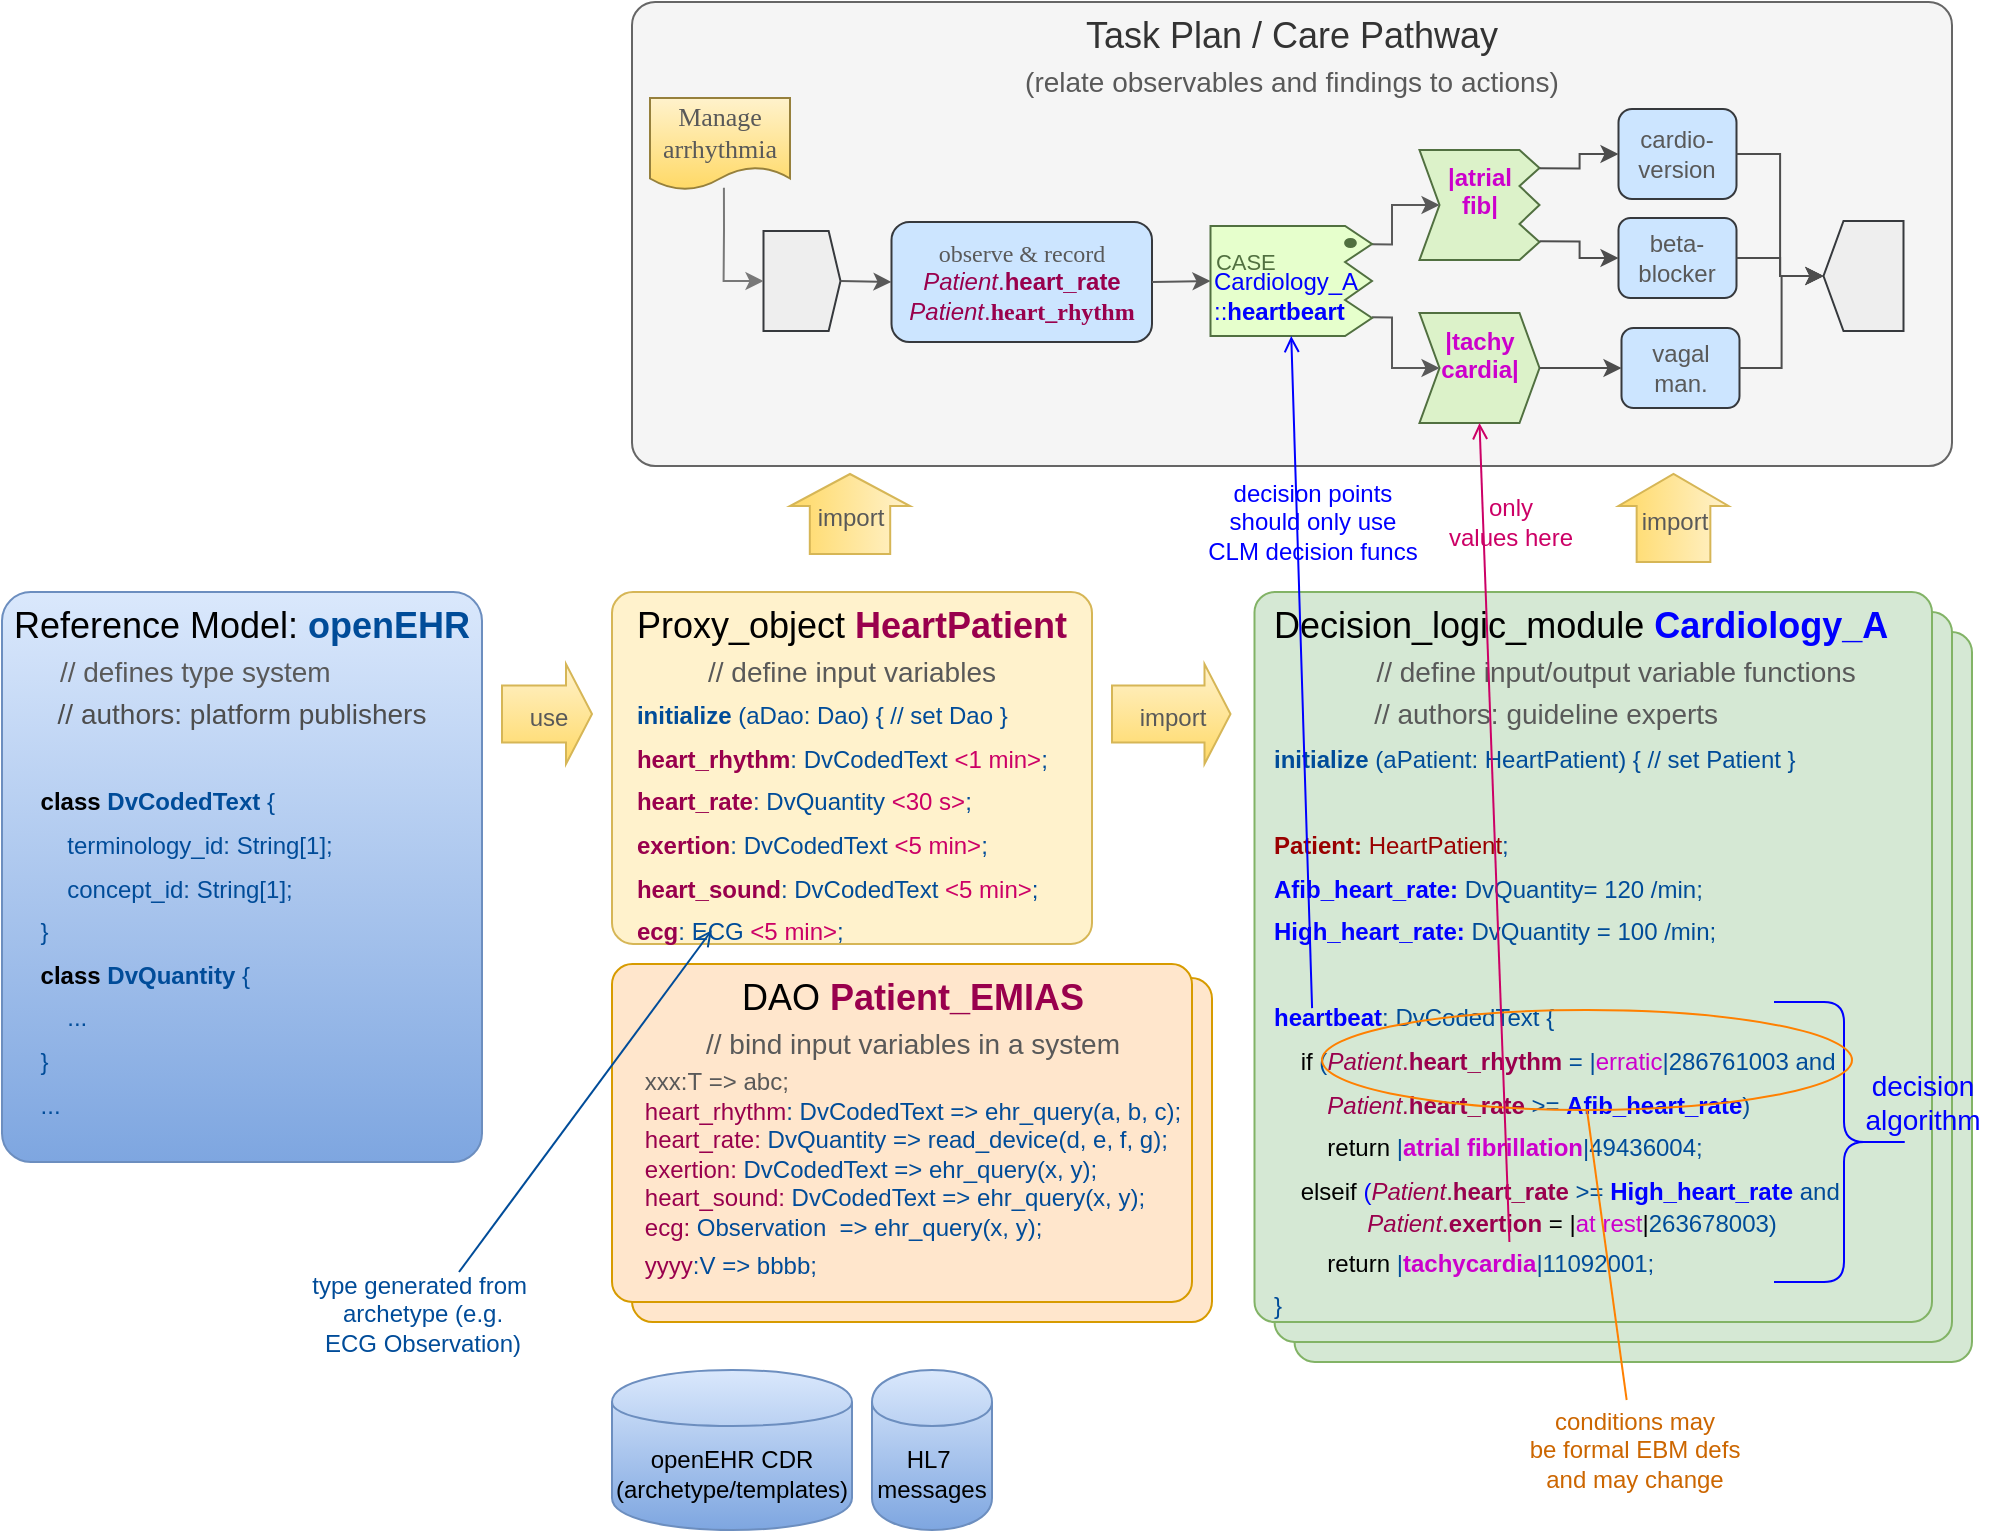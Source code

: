 <mxfile version="12.6.5" type="device"><diagram id="-mjmxiD4SZ3i_Z-_ZSI0" name="Page-1"><mxGraphModel dx="1368" dy="816" grid="1" gridSize="10" guides="1" tooltips="1" connect="1" arrows="1" fold="1" page="1" pageScale="1" pageWidth="1169" pageHeight="827" math="0" shadow="0"><root><mxCell id="0"/><mxCell id="1" parent="0"/><mxCell id="dO6ojmiXCGP0qlEIDVPj-22" value="" style="rounded=1;whiteSpace=wrap;html=1;fontSize=18;arcSize=6;verticalAlign=top;fillColor=#ffe6cc;strokeColor=#d79b00;" parent="1" vertex="1"><mxGeometry x="360" y="498" width="290" height="172" as="geometry"/></mxCell><mxCell id="dO6ojmiXCGP0qlEIDVPj-21" value="&lt;div&gt;&amp;nbsp; &amp;nbsp;Clinical Logic Module: &lt;b&gt;&lt;font color=&quot;#006600&quot;&gt;Cardiology_A&lt;/font&gt;&lt;/b&gt;&lt;/div&gt;&lt;font color=&quot;#595959&quot;&gt;&lt;div&gt;&lt;span style=&quot;font-size: 14px&quot;&gt;&amp;nbsp; &amp;nbsp; &amp;nbsp; &amp;nbsp; &amp;nbsp;(define input/output variable functions)&lt;/span&gt;&lt;/div&gt;&lt;/font&gt;&lt;div&gt;&lt;span style=&quot;font-size: 12px&quot;&gt;&lt;font color=&quot;#004c99&quot;&gt;Afib_heart_rate = 120;&lt;/font&gt;&lt;/span&gt;&lt;/div&gt;&lt;div&gt;&lt;span style=&quot;font-size: 12px&quot;&gt;&lt;font color=&quot;#004c99&quot;&gt;High_heart_rate = 100;&lt;/font&gt;&lt;/span&gt;&lt;/div&gt;&lt;div&gt;&lt;span style=&quot;font-size: 12px&quot;&gt;&lt;font color=&quot;#004c99&quot;&gt;&lt;br&gt;&lt;/font&gt;&lt;/span&gt;&lt;/div&gt;&lt;div&gt;&lt;span style=&quot;font-size: 12px&quot;&gt;&lt;font color=&quot;#004c99&quot;&gt;DvCodedText&amp;nbsp;&lt;/font&gt;&lt;b&gt;&lt;font color=&quot;#0000cc&quot;&gt;heartbeat&lt;/font&gt;&lt;/b&gt;&lt;font color=&quot;#004c99&quot;&gt;&amp;nbsp;{&lt;/font&gt;&lt;/span&gt;&lt;/div&gt;&lt;div&gt;&lt;span style=&quot;font-size: 12px&quot;&gt;&lt;font color=&quot;#004c99&quot;&gt;&amp;nbsp; &amp;nbsp; &lt;/font&gt;if&lt;font color=&quot;#004c99&quot;&gt; (&lt;/font&gt;&lt;font color=&quot;#99004d&quot;&gt;&lt;i&gt;Patient&lt;/i&gt;.&lt;b&gt;heart_rhythm&lt;/b&gt;&lt;/font&gt;&lt;font color=&quot;#004c99&quot;&gt; = |&lt;/font&gt;&lt;b&gt;&lt;font color=&quot;#cc00cc&quot;&gt;erratic&lt;/font&gt;&lt;/b&gt;&lt;font color=&quot;#004c99&quot;&gt;|286761003&amp;nbsp;&lt;/font&gt;&lt;/span&gt;&lt;span style=&quot;color: rgb(0 , 76 , 153) ; font-size: 12px&quot;&gt;and&amp;nbsp;&lt;/span&gt;&lt;/div&gt;&lt;div&gt;&lt;span style=&quot;font-size: 12px&quot;&gt;&lt;font color=&quot;#99004d&quot;&gt;&lt;i&gt;&amp;nbsp; &amp;nbsp; &amp;nbsp; &amp;nbsp; patient&lt;/i&gt;.&lt;/font&gt;&lt;/span&gt;&lt;b style=&quot;font-size: 12px&quot;&gt;&lt;font color=&quot;#99004d&quot;&gt;heart_rate&lt;/font&gt;&lt;/b&gt;&lt;font color=&quot;#004c99&quot; style=&quot;font-size: 12px&quot;&gt;&amp;nbsp;&amp;gt;= Afib_heart_rate)&lt;/font&gt;&lt;/div&gt;&lt;div&gt;&lt;font color=&quot;#004c99&quot; style=&quot;font-size: 12px&quot;&gt;&amp;nbsp; &amp;nbsp; &lt;/font&gt;&lt;font style=&quot;font-size: 12px&quot;&gt;then&lt;/font&gt;&lt;/div&gt;&lt;div&gt;&lt;font style=&quot;font-size: 12px&quot;&gt;&amp;nbsp; &amp;nbsp; &amp;nbsp; &amp;nbsp; Return&lt;font color=&quot;#004c99&quot;&gt; |&lt;/font&gt;&lt;b&gt;&lt;font color=&quot;#cc00cc&quot;&gt;atrial fibrillation&lt;/font&gt;&lt;/b&gt;&lt;font color=&quot;#004c99&quot;&gt;|49436004;&lt;/font&gt;&lt;/font&gt;&lt;/div&gt;&lt;div&gt;&lt;span style=&quot;font-size: 12px&quot;&gt;&lt;font color=&quot;#0000ff&quot;&gt;&amp;nbsp; &amp;nbsp; &lt;/font&gt;elseif&lt;font color=&quot;#0000ff&quot;&gt; (&lt;/font&gt;&lt;/span&gt;&lt;span style=&quot;color: rgb(153 , 0 , 77) ; font-size: 12px&quot;&gt;&lt;i&gt;Patient&lt;/i&gt;.&lt;/span&gt;&lt;b style=&quot;font-size: 12px&quot;&gt;&lt;font color=&quot;#99004d&quot;&gt;heart_rate&lt;/font&gt;&lt;/b&gt;&lt;span style=&quot;font-size: 12px&quot;&gt;&lt;font color=&quot;#004c99&quot;&gt;&amp;nbsp;&amp;gt;= High_heart_rate&amp;nbsp;&lt;/font&gt;&lt;/span&gt;&lt;span style=&quot;color: rgb(0 , 76 , 153) ; font-size: 12px&quot;&gt;and&amp;nbsp;&lt;/span&gt;&lt;/div&gt;&lt;span style=&quot;font-size: 12px&quot;&gt;&lt;div&gt;&lt;span style=&quot;color: rgb(153 , 0 , 77)&quot;&gt;&lt;i&gt;&amp;nbsp; &amp;nbsp; &amp;nbsp; &amp;nbsp; &amp;nbsp; &amp;nbsp; &amp;nbsp; Patient&lt;/i&gt;.&lt;/span&gt;&lt;b style=&quot;color: rgb(0 , 0 , 0)&quot;&gt;&lt;font color=&quot;#99004d&quot;&gt;exertion&lt;/font&gt;&lt;/b&gt;&lt;font color=&quot;#004c99&quot; style=&quot;color: rgb(0 , 0 , 0)&quot;&gt; = |&lt;/font&gt;&lt;b&gt;&lt;font color=&quot;#cc00cc&quot;&gt;at rest&lt;/font&gt;&lt;/b&gt;&lt;font color=&quot;#004c99&quot; style=&quot;color: rgb(0 , 0 , 0)&quot;&gt;|&lt;/font&gt;&lt;span style=&quot;color: rgb(0 , 76 , 153)&quot;&gt;263678003)&lt;br&gt;&amp;nbsp; &amp;nbsp; &lt;/span&gt;then&amp;nbsp; &amp;nbsp; &amp;nbsp; &amp;nbsp;&lt;/div&gt;&lt;/span&gt;&lt;span style=&quot;font-size: 12px&quot;&gt;&amp;nbsp; &amp;nbsp; &amp;nbsp; &amp;nbsp; Return&lt;/span&gt;&lt;font color=&quot;#004c99&quot; style=&quot;font-size: 12px&quot;&gt; |&lt;/font&gt;&lt;b style=&quot;font-size: 12px&quot;&gt;&lt;font color=&quot;#cc00cc&quot;&gt;tachycardia&lt;/font&gt;&lt;/b&gt;&lt;font color=&quot;#004c99&quot;&gt;&lt;span style=&quot;font-size: 12px&quot;&gt;|11092001;&lt;/span&gt;&lt;/font&gt;&lt;br&gt;&lt;font color=&quot;#004c99&quot; style=&quot;font-size: 12px&quot;&gt;}&lt;/font&gt;" style="rounded=1;whiteSpace=wrap;html=1;fontSize=18;arcSize=3;verticalAlign=top;fillColor=#d5e8d4;strokeColor=#82b366;align=left;spacingLeft=8;" parent="1" vertex="1"><mxGeometry x="691.25" y="325" width="338.75" height="365" as="geometry"/></mxCell><mxCell id="dO6ojmiXCGP0qlEIDVPj-20" value="&lt;div&gt;&amp;nbsp; &amp;nbsp;Clinical Logic Module: &lt;b&gt;&lt;font color=&quot;#006600&quot;&gt;Cardiology_A&lt;/font&gt;&lt;/b&gt;&lt;/div&gt;&lt;font color=&quot;#595959&quot;&gt;&lt;div&gt;&lt;span style=&quot;font-size: 14px&quot;&gt;&amp;nbsp; &amp;nbsp; &amp;nbsp; &amp;nbsp; &amp;nbsp;(define input/output variable functions)&lt;/span&gt;&lt;/div&gt;&lt;/font&gt;&lt;div&gt;&lt;span style=&quot;font-size: 12px&quot;&gt;&lt;font color=&quot;#004c99&quot;&gt;Afib_heart_rate = 120;&lt;/font&gt;&lt;/span&gt;&lt;/div&gt;&lt;div&gt;&lt;span style=&quot;font-size: 12px&quot;&gt;&lt;font color=&quot;#004c99&quot;&gt;High_heart_rate = 100;&lt;/font&gt;&lt;/span&gt;&lt;/div&gt;&lt;div&gt;&lt;span style=&quot;font-size: 12px&quot;&gt;&lt;font color=&quot;#004c99&quot;&gt;&lt;br&gt;&lt;/font&gt;&lt;/span&gt;&lt;/div&gt;&lt;div&gt;&lt;span style=&quot;font-size: 12px&quot;&gt;&lt;font color=&quot;#004c99&quot;&gt;DvCodedText&amp;nbsp;&lt;/font&gt;&lt;b&gt;&lt;font color=&quot;#0000cc&quot;&gt;heartbeat&lt;/font&gt;&lt;/b&gt;&lt;font color=&quot;#004c99&quot;&gt;&amp;nbsp;{&lt;/font&gt;&lt;/span&gt;&lt;/div&gt;&lt;div&gt;&lt;span style=&quot;font-size: 12px&quot;&gt;&lt;font color=&quot;#004c99&quot;&gt;&amp;nbsp; &amp;nbsp; &lt;/font&gt;if&lt;font color=&quot;#004c99&quot;&gt; (&lt;/font&gt;&lt;font color=&quot;#99004d&quot;&gt;&lt;i&gt;Patient&lt;/i&gt;.&lt;b&gt;heart_rhythm&lt;/b&gt;&lt;/font&gt;&lt;font color=&quot;#004c99&quot;&gt; = |&lt;/font&gt;&lt;b&gt;&lt;font color=&quot;#cc00cc&quot;&gt;erratic&lt;/font&gt;&lt;/b&gt;&lt;font color=&quot;#004c99&quot;&gt;|286761003&amp;nbsp;&lt;/font&gt;&lt;/span&gt;&lt;span style=&quot;color: rgb(0 , 76 , 153) ; font-size: 12px&quot;&gt;and&amp;nbsp;&lt;/span&gt;&lt;/div&gt;&lt;div&gt;&lt;span style=&quot;font-size: 12px&quot;&gt;&lt;font color=&quot;#99004d&quot;&gt;&lt;i&gt;&amp;nbsp; &amp;nbsp; &amp;nbsp; &amp;nbsp; patient&lt;/i&gt;.&lt;/font&gt;&lt;/span&gt;&lt;b style=&quot;font-size: 12px&quot;&gt;&lt;font color=&quot;#99004d&quot;&gt;heart_rate&lt;/font&gt;&lt;/b&gt;&lt;font color=&quot;#004c99&quot; style=&quot;font-size: 12px&quot;&gt;&amp;nbsp;&amp;gt;= Afib_heart_rate)&lt;/font&gt;&lt;/div&gt;&lt;div&gt;&lt;font color=&quot;#004c99&quot; style=&quot;font-size: 12px&quot;&gt;&amp;nbsp; &amp;nbsp; &lt;/font&gt;&lt;font style=&quot;font-size: 12px&quot;&gt;then&lt;/font&gt;&lt;/div&gt;&lt;div&gt;&lt;font style=&quot;font-size: 12px&quot;&gt;&amp;nbsp; &amp;nbsp; &amp;nbsp; &amp;nbsp; Return&lt;font color=&quot;#004c99&quot;&gt; |&lt;/font&gt;&lt;b&gt;&lt;font color=&quot;#cc00cc&quot;&gt;atrial fibrillation&lt;/font&gt;&lt;/b&gt;&lt;font color=&quot;#004c99&quot;&gt;|49436004;&lt;/font&gt;&lt;/font&gt;&lt;/div&gt;&lt;div&gt;&lt;span style=&quot;font-size: 12px&quot;&gt;&lt;font color=&quot;#0000ff&quot;&gt;&amp;nbsp; &amp;nbsp; &lt;/font&gt;elseif&lt;font color=&quot;#0000ff&quot;&gt; (&lt;/font&gt;&lt;/span&gt;&lt;span style=&quot;color: rgb(153 , 0 , 77) ; font-size: 12px&quot;&gt;&lt;i&gt;Patient&lt;/i&gt;.&lt;/span&gt;&lt;b style=&quot;font-size: 12px&quot;&gt;&lt;font color=&quot;#99004d&quot;&gt;heart_rate&lt;/font&gt;&lt;/b&gt;&lt;span style=&quot;font-size: 12px&quot;&gt;&lt;font color=&quot;#004c99&quot;&gt;&amp;nbsp;&amp;gt;= High_heart_rate&amp;nbsp;&lt;/font&gt;&lt;/span&gt;&lt;span style=&quot;color: rgb(0 , 76 , 153) ; font-size: 12px&quot;&gt;and&amp;nbsp;&lt;/span&gt;&lt;/div&gt;&lt;span style=&quot;font-size: 12px&quot;&gt;&lt;div&gt;&lt;span style=&quot;color: rgb(153 , 0 , 77)&quot;&gt;&lt;i&gt;&amp;nbsp; &amp;nbsp; &amp;nbsp; &amp;nbsp; &amp;nbsp; &amp;nbsp; &amp;nbsp; Patient&lt;/i&gt;.&lt;/span&gt;&lt;b style=&quot;color: rgb(0 , 0 , 0)&quot;&gt;&lt;font color=&quot;#99004d&quot;&gt;exertion&lt;/font&gt;&lt;/b&gt;&lt;font color=&quot;#004c99&quot; style=&quot;color: rgb(0 , 0 , 0)&quot;&gt; = |&lt;/font&gt;&lt;b&gt;&lt;font color=&quot;#cc00cc&quot;&gt;at rest&lt;/font&gt;&lt;/b&gt;&lt;font color=&quot;#004c99&quot; style=&quot;color: rgb(0 , 0 , 0)&quot;&gt;|&lt;/font&gt;&lt;span style=&quot;color: rgb(0 , 76 , 153)&quot;&gt;263678003)&lt;br&gt;&amp;nbsp; &amp;nbsp; &lt;/span&gt;then&amp;nbsp; &amp;nbsp; &amp;nbsp; &amp;nbsp;&lt;/div&gt;&lt;/span&gt;&lt;span style=&quot;font-size: 12px&quot;&gt;&amp;nbsp; &amp;nbsp; &amp;nbsp; &amp;nbsp; Return&lt;/span&gt;&lt;font color=&quot;#004c99&quot; style=&quot;font-size: 12px&quot;&gt; |&lt;/font&gt;&lt;b style=&quot;font-size: 12px&quot;&gt;&lt;font color=&quot;#cc00cc&quot;&gt;tachycardia&lt;/font&gt;&lt;/b&gt;&lt;font color=&quot;#004c99&quot;&gt;&lt;span style=&quot;font-size: 12px&quot;&gt;|11092001;&lt;/span&gt;&lt;/font&gt;&lt;br&gt;&lt;font color=&quot;#004c99&quot; style=&quot;font-size: 12px&quot;&gt;}&lt;/font&gt;" style="rounded=1;whiteSpace=wrap;html=1;fontSize=18;arcSize=3;verticalAlign=top;fillColor=#d5e8d4;strokeColor=#82b366;align=left;spacingLeft=8;" parent="1" vertex="1"><mxGeometry x="681.25" y="315" width="338.75" height="365" as="geometry"/></mxCell><mxCell id="RvP3062w9t06JpOHgTbH-61" value="Proxy_object&amp;nbsp;&lt;font color=&quot;#99004d&quot;&gt;&lt;b&gt;HeartPatient&lt;/b&gt;&lt;/font&gt;&lt;br&gt;&lt;font style=&quot;font-size: 14px&quot; color=&quot;#595959&quot;&gt;// define input variables&lt;/font&gt;&lt;br&gt;&lt;div style=&quot;text-align: left&quot;&gt;&lt;span style=&quot;font-size: 12px&quot;&gt;&lt;font color=&quot;#004c99&quot;&gt;&lt;b&gt;initialize&lt;/b&gt;&amp;nbsp;(aDao: Dao) { // set Dao&amp;nbsp;&lt;/font&gt;&lt;/span&gt;&lt;span style=&quot;color: rgb(0 , 76 , 153) ; font-size: 12px&quot;&gt;}&lt;/span&gt;&lt;/div&gt;&lt;div style=&quot;text-align: left&quot;&gt;&lt;b style=&quot;font-size: 12px ; color: rgb(153 , 0 , 77)&quot;&gt;heart_rhythm&lt;/b&gt;&lt;span style=&quot;color: rgb(0 , 76 , 153) ; font-size: 12px&quot;&gt;:&amp;nbsp;&lt;/span&gt;&lt;span style=&quot;color: rgb(0 , 76 , 153) ; font-size: 12px&quot;&gt;DvCodedText&lt;/span&gt;&lt;b style=&quot;font-size: 12px ; color: rgb(153 , 0 , 77)&quot;&gt;&amp;nbsp;&lt;/b&gt;&lt;font color=&quot;#cc0066&quot; style=&quot;font-size: 12px&quot;&gt;&amp;lt;1 min&amp;gt;&lt;/font&gt;&lt;font color=&quot;#004c99&quot; style=&quot;color: rgb(0 , 76 , 153) ; font-size: 12px&quot;&gt;;&lt;br&gt;&lt;/font&gt;&lt;b style=&quot;font-size: 12px ; color: rgb(153 , 0 , 77)&quot;&gt;heart_rate&lt;/b&gt;&lt;span style=&quot;color: rgb(0 , 76 , 153) ; font-size: 12px&quot;&gt;:&amp;nbsp;&lt;/span&gt;&lt;span style=&quot;color: rgb(0 , 76 , 153) ; font-size: 12px&quot;&gt;DvQuantity&lt;/span&gt;&lt;b style=&quot;font-size: 12px ; color: rgb(153 , 0 , 77)&quot;&gt;&amp;nbsp;&lt;/b&gt;&lt;font color=&quot;#cc0066&quot; style=&quot;font-size: 12px&quot;&gt;&amp;lt;30 s&amp;gt;&lt;/font&gt;&lt;font color=&quot;#004c99&quot; style=&quot;color: rgb(0 , 76 , 153) ; font-size: 12px&quot;&gt;;&lt;br&gt;&lt;/font&gt;&lt;b style=&quot;font-size: 12px ; color: rgb(153 , 0 , 77)&quot;&gt;exertion&lt;/b&gt;&lt;span style=&quot;color: rgb(0 , 76 , 153) ; font-size: 12px&quot;&gt;:&amp;nbsp;&lt;/span&gt;&lt;span style=&quot;color: rgb(0 , 76 , 153) ; font-size: 12px&quot;&gt;DvCodedText&lt;/span&gt;&lt;span style=&quot;font-size: 12px ; color: rgb(153 , 0 , 77)&quot;&gt;&amp;nbsp;&lt;/span&gt;&lt;font color=&quot;#cc0066&quot; style=&quot;font-size: 12px&quot;&gt;&amp;lt;5 min&amp;gt;&lt;/font&gt;&lt;font color=&quot;#004c99&quot; style=&quot;color: rgb(0 , 76 , 153) ; font-size: 12px&quot;&gt;;&lt;/font&gt;&lt;span style=&quot;color: rgb(0 , 76 , 153) ; font-size: 12px&quot;&gt;&lt;br&gt;&lt;/span&gt;&lt;b style=&quot;font-size: 12px ; color: rgb(153 , 0 , 77)&quot;&gt;heart_sound&lt;/b&gt;&lt;span style=&quot;color: rgb(0 , 76 , 153) ; font-size: 12px&quot;&gt;:&amp;nbsp;&lt;/span&gt;&lt;font color=&quot;#004c99&quot; style=&quot;color: rgb(0 , 76 , 153) ; font-size: 12px&quot;&gt;DvCodedText&lt;/font&gt;&lt;span style=&quot;font-size: 12px ; color: rgb(153 , 0 , 77)&quot;&gt;&amp;nbsp;&lt;/span&gt;&lt;font color=&quot;#cc0066&quot; style=&quot;font-size: 12px&quot;&gt;&amp;lt;5 min&amp;gt;&lt;/font&gt;&lt;font color=&quot;#004c99&quot; style=&quot;color: rgb(0 , 76 , 153) ; font-size: 12px&quot;&gt;;&lt;br&gt;&lt;/font&gt;&lt;b style=&quot;font-size: 12px ; color: rgb(153 , 0 , 77)&quot;&gt;ecg&lt;/b&gt;&lt;span style=&quot;color: rgb(0 , 76 , 153) ; font-size: 12px&quot;&gt;:&amp;nbsp;&lt;/span&gt;&lt;span style=&quot;color: rgb(0 , 76 , 153) ; font-size: 12px&quot;&gt;ECG&lt;/span&gt;&lt;span style=&quot;font-size: 12px ; color: rgb(153 , 0 , 77)&quot;&gt;&amp;nbsp;&lt;/span&gt;&lt;font color=&quot;#cc0066&quot; style=&quot;font-size: 12px&quot;&gt;&amp;lt;5 min&amp;gt;&lt;/font&gt;&lt;font color=&quot;#004c99&quot; style=&quot;color: rgb(0 , 76 , 153) ; font-size: 12px&quot;&gt;;&lt;/font&gt;&lt;span style=&quot;color: rgb(0 , 76 , 153) ; font-size: 12px&quot;&gt;&lt;br&gt;&lt;/span&gt;&lt;/div&gt;&lt;div style=&quot;text-align: left&quot;&gt;&lt;br&gt;&lt;/div&gt;" style="rounded=1;whiteSpace=wrap;html=1;fontSize=18;arcSize=6;verticalAlign=top;fillColor=#fff2cc;strokeColor=#d6b656;" parent="1" vertex="1"><mxGeometry x="350" y="305" width="240" height="176" as="geometry"/></mxCell><mxCell id="RvP3062w9t06JpOHgTbH-62" value="&lt;font style=&quot;font-size: 12px&quot;&gt;import&lt;/font&gt;" style="html=1;shadow=0;dashed=0;align=center;verticalAlign=middle;shape=mxgraph.arrows2.arrow;dy=0.33;dx=16;direction=south;notch=0;fontSize=18;fillColor=#fff2cc;strokeColor=#d6b656;gradientColor=#ffd966;fontColor=#595959;flipV=1;" parent="1" vertex="1"><mxGeometry x="853.25" y="246" width="55" height="44" as="geometry"/></mxCell><mxCell id="RvP3062w9t06JpOHgTbH-63" value="&lt;font style=&quot;font-size: 12px&quot;&gt;import&lt;/font&gt;" style="html=1;shadow=0;dashed=0;align=center;verticalAlign=middle;shape=mxgraph.arrows2.arrow;dy=0.43;dx=13;notch=0;fontSize=18;gradientColor=#ffd966;fillColor=#fff2cc;strokeColor=#d6b656;fontColor=#595959;" parent="1" vertex="1"><mxGeometry x="600" y="341" width="59.25" height="50" as="geometry"/></mxCell><mxCell id="RvP3062w9t06JpOHgTbH-65" value="&lt;font style=&quot;font-size: 12px&quot;&gt;import&lt;/font&gt;" style="html=1;shadow=0;dashed=0;align=center;verticalAlign=middle;shape=mxgraph.arrows2.arrow;dy=0.33;dx=16;direction=south;notch=0;fontSize=18;fillColor=#fff2cc;strokeColor=#d6b656;gradientColor=#ffd966;fontColor=#595959;flipV=1;" parent="1" vertex="1"><mxGeometry x="439" y="246" width="60" height="40" as="geometry"/></mxCell><mxCell id="RvP3062w9t06JpOHgTbH-68" value="Reference Model: &lt;b&gt;&lt;font color=&quot;#004c99&quot;&gt;openEHR&lt;/font&gt;&lt;/b&gt;&lt;br&gt;&lt;font style=&quot;font-size: 14px&quot; color=&quot;#595959&quot;&gt;// defines type system&amp;nbsp; &amp;nbsp; &amp;nbsp; &amp;nbsp; &amp;nbsp; &amp;nbsp;&amp;nbsp;&lt;br&gt;&lt;/font&gt;&lt;font style=&quot;font-size: 14px&quot; color=&quot;#4d4d4d&quot;&gt;// authors: platform publishers&lt;/font&gt;&lt;br&gt;&lt;div style=&quot;text-align: left&quot;&gt;&lt;b style=&quot;font-size: 12px&quot;&gt;&lt;font color=&quot;#99004d&quot;&gt;&lt;br&gt;&lt;/font&gt;&lt;/b&gt;&lt;/div&gt;&lt;div style=&quot;text-align: left&quot;&gt;&lt;b style=&quot;font-size: 12px&quot;&gt;&lt;font color=&quot;#99004d&quot;&gt;&amp;nbsp; &amp;nbsp;&amp;nbsp;&lt;/font&gt;class&lt;font color=&quot;#99004d&quot;&gt;&amp;nbsp;&lt;/font&gt;&lt;/b&gt;&lt;b style=&quot;font-size: 12px&quot;&gt;&lt;font color=&quot;#004c99&quot;&gt;DvCodedText&lt;/font&gt;&lt;/b&gt;&lt;font color=&quot;#004c99&quot; style=&quot;font-size: 12px&quot;&gt;&amp;nbsp;{&lt;/font&gt;&lt;br&gt;&lt;/div&gt;&lt;div style=&quot;text-align: left&quot;&gt;&lt;span style=&quot;font-size: 12px&quot;&gt;&lt;font color=&quot;#004c99&quot;&gt;&amp;nbsp; &amp;nbsp; &amp;nbsp; &amp;nbsp; terminology_id: String[1];&lt;/font&gt;&lt;/span&gt;&lt;/div&gt;&lt;div style=&quot;text-align: left&quot;&gt;&lt;span style=&quot;font-size: 12px&quot;&gt;&lt;font color=&quot;#004c99&quot;&gt;&amp;nbsp; &amp;nbsp; &amp;nbsp; &amp;nbsp; concept_id: String[1];&lt;/font&gt;&lt;/span&gt;&lt;/div&gt;&lt;div style=&quot;text-align: left&quot;&gt;&lt;span style=&quot;font-size: 12px&quot;&gt;&lt;font color=&quot;#004c99&quot;&gt;&amp;nbsp; &amp;nbsp; }&lt;/font&gt;&lt;/span&gt;&lt;/div&gt;&lt;div style=&quot;text-align: left&quot;&gt;&lt;span style=&quot;font-size: 12px&quot;&gt;&lt;b&gt;&lt;font color=&quot;#99004d&quot;&gt;&amp;nbsp; &amp;nbsp;&amp;nbsp;&lt;/font&gt;&lt;/b&gt;&lt;/span&gt;&lt;b style=&quot;font-size: 12px&quot;&gt;class&lt;/b&gt;&lt;span style=&quot;font-size: 12px&quot;&gt;&lt;font color=&quot;#004c99&quot;&gt;&amp;nbsp;&lt;/font&gt;&lt;b&gt;&lt;font color=&quot;#004c99&quot;&gt;DvQuantity&lt;/font&gt;&lt;/b&gt;&lt;font color=&quot;#004c99&quot;&gt; {&lt;/font&gt;&lt;/span&gt;&lt;/div&gt;&lt;div style=&quot;text-align: left&quot;&gt;&lt;span style=&quot;font-size: 12px&quot;&gt;&lt;font color=&quot;#004c99&quot;&gt;&amp;nbsp; &amp;nbsp; &amp;nbsp; &amp;nbsp; ...&lt;/font&gt;&lt;/span&gt;&lt;/div&gt;&lt;div style=&quot;text-align: left&quot;&gt;&lt;span style=&quot;font-size: 12px&quot;&gt;&lt;font color=&quot;#004c99&quot;&gt;&amp;nbsp; &amp;nbsp; }&lt;/font&gt;&lt;/span&gt;&lt;/div&gt;&lt;div style=&quot;text-align: left&quot;&gt;&lt;span style=&quot;font-size: 12px&quot;&gt;&lt;font color=&quot;#004c99&quot;&gt;&amp;nbsp; &amp;nbsp; ...&lt;/font&gt;&lt;/span&gt;&lt;/div&gt;" style="rounded=1;whiteSpace=wrap;html=1;fontSize=18;arcSize=6;verticalAlign=top;fillColor=#dae8fc;strokeColor=#6c8ebf;gradientColor=#7ea6e0;" parent="1" vertex="1"><mxGeometry x="45" y="305" width="240" height="285" as="geometry"/></mxCell><mxCell id="RvP3062w9t06JpOHgTbH-69" value="&lt;font style=&quot;font-size: 12px&quot;&gt;use&lt;/font&gt;" style="html=1;shadow=0;dashed=0;align=center;verticalAlign=middle;shape=mxgraph.arrows2.arrow;dy=0.43;dx=13;notch=0;fontSize=18;gradientColor=#ffd966;fillColor=#fff2cc;strokeColor=#d6b656;fontColor=#595959;" parent="1" vertex="1"><mxGeometry x="295" y="341" width="45" height="50" as="geometry"/></mxCell><mxCell id="RvP3062w9t06JpOHgTbH-71" value="&lt;div style=&quot;text-align: center&quot;&gt;Decision_logic_module&amp;nbsp;&lt;b&gt;&lt;font color=&quot;#0000ff&quot;&gt;Cardiology_A&lt;/font&gt;&lt;/b&gt;&lt;/div&gt;&lt;font color=&quot;#595959&quot;&gt;&lt;div style=&quot;text-align: center&quot;&gt;&lt;span style=&quot;font-size: 14px&quot;&gt;&amp;nbsp; &amp;nbsp; &amp;nbsp; &amp;nbsp; &amp;nbsp;// define input/output variable functions&lt;/span&gt;&lt;/div&gt;&lt;div style=&quot;text-align: center&quot;&gt;&lt;span style=&quot;font-size: 14px&quot;&gt;// authors: guideline experts&amp;nbsp; &amp;nbsp; &amp;nbsp; &amp;nbsp; &amp;nbsp;&lt;/span&gt;&lt;/div&gt;&lt;/font&gt;&lt;div&gt;&lt;div&gt;&lt;span style=&quot;font-size: 12px&quot;&gt;&lt;font color=&quot;#004c99&quot;&gt;&lt;b&gt;initialize&lt;/b&gt;&amp;nbsp;(aPatient: HeartPatient) { // set Patient&amp;nbsp;&lt;/font&gt;&lt;/span&gt;&lt;span style=&quot;color: rgb(0 , 76 , 153) ; font-size: 12px&quot;&gt;}&lt;/span&gt;&lt;/div&gt;&lt;/div&gt;&lt;div&gt;&lt;span style=&quot;color: rgb(0 , 76 , 153) ; font-size: 12px&quot;&gt;&lt;br&gt;&lt;/span&gt;&lt;/div&gt;&lt;div&gt;&lt;span style=&quot;font-size: 12px&quot;&gt;&lt;font color=&quot;#990000&quot;&gt;&lt;b&gt;Patient: &lt;/b&gt;HeartPatient&lt;/font&gt;&lt;font color=&quot;#004c99&quot;&gt;;&lt;/font&gt;&lt;/span&gt;&lt;/div&gt;&lt;b style=&quot;font-size: 12px&quot;&gt;&lt;font color=&quot;#0000ff&quot;&gt;Afib_heart_rate:&amp;nbsp;&lt;/font&gt;&lt;/b&gt;&lt;span style=&quot;color: rgb(0 , 76 , 153) ; font-size: 12px&quot;&gt;DvQuantity&lt;/span&gt;&lt;span style=&quot;color: rgb(0 , 76 , 153) ; font-size: 12px&quot;&gt;= 120 /min;&lt;/span&gt;&lt;span style=&quot;color: rgb(0 , 76 , 153) ; font-size: 12px&quot;&gt;&lt;br&gt;&lt;/span&gt;&lt;span style=&quot;font-size: 12px&quot;&gt;&lt;b&gt;&lt;font color=&quot;#0000ff&quot;&gt;High_heart_rate:&amp;nbsp;&lt;/font&gt;&lt;/b&gt;&lt;/span&gt;&lt;span style=&quot;color: rgb(0 , 76 , 153) ; font-size: 12px&quot;&gt;DvQuantity&lt;/span&gt;&lt;span style=&quot;font-size: 12px&quot;&gt;&lt;font color=&quot;#004c99&quot;&gt;&amp;nbsp;= 100 /min;&lt;/font&gt;&lt;br&gt;&lt;/span&gt;&lt;span style=&quot;font-size: 12px&quot;&gt;&lt;br&gt;&lt;/span&gt;&lt;div&gt;&lt;span style=&quot;font-size: 12px&quot;&gt;&lt;b style=&quot;color: rgb(0 , 0 , 255)&quot;&gt;heartbeat&lt;/b&gt;&lt;font color=&quot;#004c99&quot;&gt;: DvCodedText&amp;nbsp;{&lt;/font&gt;&lt;/span&gt;&lt;/div&gt;&lt;div&gt;&lt;span style=&quot;font-size: 12px&quot;&gt;&lt;font color=&quot;#004c99&quot;&gt;&amp;nbsp; &amp;nbsp; &lt;/font&gt;if&lt;font color=&quot;#004c99&quot;&gt; (&lt;/font&gt;&lt;font color=&quot;#99004d&quot;&gt;&lt;i&gt;Patient&lt;/i&gt;.&lt;b&gt;heart_rhythm&lt;/b&gt;&lt;/font&gt;&lt;font color=&quot;#004c99&quot;&gt; = |&lt;/font&gt;&lt;font color=&quot;#cc00cc&quot;&gt;erratic&lt;/font&gt;&lt;font color=&quot;#004c99&quot;&gt;|286761003&amp;nbsp;&lt;/font&gt;&lt;/span&gt;&lt;span style=&quot;color: rgb(0 , 76 , 153) ; font-size: 12px&quot;&gt;and&amp;nbsp;&lt;/span&gt;&lt;/div&gt;&lt;div&gt;&lt;span style=&quot;font-size: 12px&quot;&gt;&lt;font color=&quot;#99004d&quot;&gt;&lt;i&gt;&amp;nbsp; &amp;nbsp; &amp;nbsp; &amp;nbsp; Patient&lt;/i&gt;.&lt;/font&gt;&lt;/span&gt;&lt;b style=&quot;font-size: 12px&quot;&gt;&lt;font color=&quot;#99004d&quot;&gt;heart_rate&lt;/font&gt;&lt;/b&gt;&lt;font style=&quot;font-size: 12px&quot;&gt;&lt;font color=&quot;#004c99&quot;&gt;&amp;nbsp;&amp;gt;= &lt;/font&gt;&lt;b&gt;&lt;font color=&quot;#0000ff&quot;&gt;Afib_heart_rate&lt;/font&gt;&lt;/b&gt;&lt;font color=&quot;#004c99&quot;&gt;)&lt;/font&gt;&lt;/font&gt;&lt;/div&gt;&lt;div&gt;&lt;span style=&quot;font-size: 12px&quot;&gt;&amp;nbsp; &amp;nbsp; &amp;nbsp; &amp;nbsp; return&lt;/span&gt;&lt;font color=&quot;#004c99&quot; style=&quot;font-size: 12px&quot;&gt; |&lt;/font&gt;&lt;b style=&quot;font-size: 12px&quot;&gt;&lt;font color=&quot;#cc00cc&quot;&gt;atrial fibrillation&lt;/font&gt;&lt;/b&gt;&lt;font color=&quot;#004c99&quot; style=&quot;font-size: 12px&quot;&gt;|49436004;&lt;/font&gt;&lt;br&gt;&lt;/div&gt;&lt;div&gt;&lt;span style=&quot;font-size: 12px&quot;&gt;&lt;font color=&quot;#0000ff&quot;&gt;&amp;nbsp; &amp;nbsp; &lt;/font&gt;elseif&lt;font color=&quot;#0000ff&quot;&gt; (&lt;/font&gt;&lt;/span&gt;&lt;span style=&quot;color: rgb(153 , 0 , 77) ; font-size: 12px&quot;&gt;&lt;i&gt;Patient&lt;/i&gt;.&lt;/span&gt;&lt;b style=&quot;font-size: 12px&quot;&gt;&lt;font color=&quot;#99004d&quot;&gt;heart_rate&lt;/font&gt;&lt;/b&gt;&lt;span style=&quot;font-size: 12px&quot;&gt;&lt;font color=&quot;#004c99&quot;&gt;&amp;nbsp;&amp;gt;= &lt;/font&gt;&lt;b&gt;&lt;font color=&quot;#0000ff&quot;&gt;High_heart_rate&lt;/font&gt;&lt;/b&gt;&lt;font color=&quot;#004c99&quot;&gt;&amp;nbsp;&lt;/font&gt;&lt;/span&gt;&lt;span style=&quot;color: rgb(0 , 76 , 153) ; font-size: 12px&quot;&gt;and&amp;nbsp;&lt;/span&gt;&lt;/div&gt;&lt;span style=&quot;font-size: 12px&quot;&gt;&lt;div&gt;&lt;span style=&quot;color: rgb(153 , 0 , 77)&quot;&gt;&lt;i&gt;&amp;nbsp; &amp;nbsp; &amp;nbsp; &amp;nbsp; &amp;nbsp; &amp;nbsp; &amp;nbsp; Patient&lt;/i&gt;.&lt;/span&gt;&lt;b style=&quot;color: rgb(0 , 0 , 0)&quot;&gt;&lt;font color=&quot;#99004d&quot;&gt;exertion&lt;/font&gt;&lt;/b&gt;&lt;font color=&quot;#004c99&quot; style=&quot;color: rgb(0 , 0 , 0)&quot;&gt; = |&lt;/font&gt;&lt;font color=&quot;#cc00cc&quot;&gt;at rest&lt;/font&gt;&lt;font color=&quot;#004c99&quot; style=&quot;color: rgb(0 , 0 , 0)&quot;&gt;|&lt;/font&gt;&lt;span style=&quot;color: rgb(0 , 76 , 153)&quot;&gt;263678003)&lt;br&gt;&lt;/span&gt;&lt;/div&gt;&lt;/span&gt;&lt;span style=&quot;font-size: 12px&quot;&gt;&amp;nbsp; &amp;nbsp; &amp;nbsp; &amp;nbsp; return&lt;/span&gt;&lt;font color=&quot;#004c99&quot; style=&quot;font-size: 12px&quot;&gt; |&lt;/font&gt;&lt;b style=&quot;font-size: 12px&quot;&gt;&lt;font color=&quot;#cc00cc&quot;&gt;tachycardia&lt;/font&gt;&lt;/b&gt;&lt;font color=&quot;#004c99&quot;&gt;&lt;span style=&quot;font-size: 12px&quot;&gt;|11092001;&lt;/span&gt;&lt;/font&gt;&lt;br&gt;&lt;font color=&quot;#004c99&quot; style=&quot;font-size: 12px&quot;&gt;}&lt;/font&gt;" style="rounded=1;whiteSpace=wrap;html=1;fontSize=18;arcSize=3;verticalAlign=top;fillColor=#d5e8d4;strokeColor=#82b366;align=left;spacingLeft=8;" parent="1" vertex="1"><mxGeometry x="671.25" y="305" width="338.75" height="365" as="geometry"/></mxCell><mxCell id="RvP3062w9t06JpOHgTbH-34" value="Task Plan / Care Pathway&lt;br&gt;&lt;font style=&quot;font-size: 14px&quot; color=&quot;#595959&quot;&gt;(relate observables and findings to actions)&lt;/font&gt;" style="rounded=1;whiteSpace=wrap;html=1;fontSize=18;arcSize=5;fillColor=#f5f5f5;strokeColor=#666666;verticalAlign=top;fontColor=#333333;" parent="1" vertex="1"><mxGeometry x="360" y="10" width="660" height="232" as="geometry"/></mxCell><mxCell id="RvP3062w9t06JpOHgTbH-6" value="observe &amp;amp; record&lt;br&gt;&lt;span style=&quot;font-family: &amp;#34;helvetica&amp;#34; ; text-align: left ; color: rgb(153 , 0 , 77)&quot;&gt;&lt;i&gt;Patient&lt;/i&gt;.&lt;/span&gt;&lt;b style=&quot;color: rgb(0 , 0 , 0) ; font-family: &amp;#34;helvetica&amp;#34; ; text-align: left&quot;&gt;&lt;font color=&quot;#99004d&quot;&gt;heart_rate&lt;/font&gt;&lt;/b&gt;&lt;b&gt;&lt;font color=&quot;#99004d&quot;&gt;&lt;br&gt;&lt;/font&gt;&lt;/b&gt;&lt;i style=&quot;color: rgb(153 , 0 , 77) ; font-family: &amp;#34;helvetica&amp;#34; ; text-align: left&quot;&gt;Patient&lt;/i&gt;&lt;span style=&quot;color: rgb(153 , 0 , 77) ; font-family: &amp;#34;helvetica&amp;#34; ; text-align: left&quot;&gt;.&lt;/span&gt;&lt;b&gt;&lt;font color=&quot;#99004d&quot;&gt;heart_rhythm&lt;/font&gt;&lt;br&gt;&lt;/b&gt;" style="shape=ext;rounded=1;html=1;whiteSpace=wrap;shadow=0;glass=0;comic=0;labelBackgroundColor=none;strokeColor=#36393d;strokeWidth=1;fillColor=#cce5ff;fontFamily=Tahoma;fontSize=12;align=center;fontColor=#595959;" parent="1" vertex="1"><mxGeometry x="489.75" y="120" width="130.25" height="60" as="geometry"/></mxCell><mxCell id="RvP3062w9t06JpOHgTbH-7" value="" style="endArrow=classic;html=1;labelBackgroundColor=none;strokeColor=#595959;strokeWidth=1;fontFamily=Tahoma;fontSize=14;fontColor=#525252;entryX=0;entryY=0.5;exitX=1;exitY=0.5;fillColor=#f5f5f5;gradientColor=#b3b3b3;entryDx=0;entryDy=0;exitDx=0;exitDy=0;" parent="1" source="RvP3062w9t06JpOHgTbH-6" target="dO6ojmiXCGP0qlEIDVPj-1" edge="1"><mxGeometry width="50" height="50" relative="1" as="geometry"><mxPoint x="626.25" y="150" as="sourcePoint"/><mxPoint x="648.75" y="149.5" as="targetPoint"/></mxGeometry></mxCell><mxCell id="RvP3062w9t06JpOHgTbH-8" value="&lt;br style=&quot;font-size: 12px&quot;&gt;" style="shape=stencil(tZTbDoMgDIafhtsFbdz9wrb3YK5OMgYG2Onth6DJnLrsoIkx6f/br4UiBJgteYUkpSWBNUlToP7lw2sMl1kMua0wd1G7cCP4TmJ0rDP6iFexdw1BqBKNcLULG0JX/pv6AZZrpTxEaGU7zpPvYVwon0tvEdZ0c+9Eleef0KGJahLU7efMRTYDNZmj0y6z7XvaTieidntNZpnUNNTkRyYwr4wdYmA7nh8PRp/VfrCTitc/SM9o7ZO+4PtjP7TANlsK9ZSdDZ3vz9OXL5ue/Vcevq1Pv03PpbY/bF6YZ28sQR2ZJbBCG3wz5EJIGS/EsZLDbijaYwc13s9BeAA=);whiteSpace=wrap;html=1;fillColor=#eeeeee;fontSize=12;strokeColor=#36393d;" parent="1" vertex="1"><mxGeometry x="425.75" y="124.5" width="38.5" height="50" as="geometry"/></mxCell><mxCell id="RvP3062w9t06JpOHgTbH-3" value="" style="endArrow=classic;html=1;labelBackgroundColor=none;strokeColor=#595959;strokeWidth=1;fontFamily=Tahoma;fontSize=14;fontColor=#525252;exitX=1;exitY=0.5;fillColor=#f5f5f5;gradientColor=#b3b3b3;fontStyle=0;entryX=0;entryY=0.5;exitDx=0;exitDy=0;" parent="1" source="RvP3062w9t06JpOHgTbH-8" target="RvP3062w9t06JpOHgTbH-6" edge="1"><mxGeometry width="50" height="50" relative="1" as="geometry"><mxPoint x="526.25" y="157.5" as="sourcePoint"/><mxPoint x="528.75" y="113.5" as="targetPoint"/></mxGeometry></mxCell><mxCell id="RvP3062w9t06JpOHgTbH-13" value="&lt;font color=&quot;#cc00cc&quot;&gt;|tachy&lt;br&gt;cardia|&lt;/font&gt;" style="shape=stencil(tZXtboMgFIavhr8LH0Oznwtd74NSNkkpGLTtdvc7iiZlfmzVmRjNeY/vwzG8RMREVchSI4oLxHaIUs7hBuUtlhmOpaxKreqoXWUw8mB17FR18Cd9M8e6IxhX6GDqpsveEH6Fd5qLCeWdA4jxrko6d32ASePAiz8jrFv+K6lK4J91rUNUSavu/8584htQySaTkixPuf3sP8h43bQT1IfnTahkk936HypZyGQClKkgM3GQ6vQR/MUdRyd5N9Yqb32AMj7bhRBlO7Gn4mXmI+IxGzdzkuPnuQSUsjmcg0bfPvurnj9yY9jebY27c/N19iy107zb/cUD8Ef9K+1kwQco6ys9tXegD7avVSeyBinzQf8Swpim+ayNRn/AbtX4D2mFbw==);whiteSpace=wrap;html=1;fillColor=#d5e8d4;strokeColor=#82b366;gradientColor=#97d077;fontSize=12;fontColor=#0000F0;verticalAlign=top;fontStyle=1" parent="1" vertex="1"><mxGeometry x="753.75" y="165.5" width="60" height="55" as="geometry"/></mxCell><mxCell id="RvP3062w9t06JpOHgTbH-15" value="cardio-version" style="shape=stencil(tZThCoIwFIWfZn9jcwj9jVXvsfSaQ9tkrqy3b+4atFKJUJDBPUe/e9h2JVy0pWyAJLQkfE+SJE394ssOyy3FUrYNZA61m7RKnmpAp3XWVNCp3A0EpUuwyvUuPxC68+/0DxeZ0dpDlNFt5Lz5HiaV9t/SO8KG9o+oajz/Ag4sqiyox9+Zm3QFKlsjacx85V426ULUOCtb5aSWobI/mVx4ZeoSc3GSWXW25qrz0STBsf0QzV/uj8GLx3Ik0ERbLgpjYSZPoeoaZ3dq78bd0PSLHVT8lQThCQ==);whiteSpace=wrap;html=1;fontSize=12;align=center;fillColor=#cce5ff;strokeColor=#36393d;fontColor=#595959;" parent="1" vertex="1"><mxGeometry x="853.25" y="63.5" width="59" height="45" as="geometry"/></mxCell><mxCell id="RvP3062w9t06JpOHgTbH-17" value="vagal man." style="shape=stencil(tZThCoIwFIWfZn9jcwj9jVXvsfSaQ9tkrqy3b+4atFKJUJDBPUe/e9h2JVy0pWyAJLQkfE+SJE394ssOyy3FUrYNZA61m7RKnmpAp3XWVNCp3A0EpUuwyvUuPxC68+/0DxeZ0dpDlNFt5Lz5HiaV9t/SO8KG9o+oajz/Ag4sqiyox9+Zm3QFKlsjacx85V426ULUOCtb5aSWobI/mVx4ZeoSc3GSWXW25qrz0STBsf0QzV/uj8GLx3Ik0ERbLgpjYSZPoeoaZ3dq78bd0PSLHVT8lQThCQ==);whiteSpace=wrap;html=1;fontSize=12;align=center;fillColor=#cce5ff;strokeColor=#36393d;fontColor=#595959;" parent="1" vertex="1"><mxGeometry x="854.75" y="173" width="59" height="40" as="geometry"/></mxCell><mxCell id="RvP3062w9t06JpOHgTbH-12" style="edgeStyle=orthogonalEdgeStyle;rounded=0;orthogonalLoop=1;jettySize=auto;html=1;exitX=1;exitY=0.5;exitDx=0;exitDy=0;fontSize=12;strokeColor=#4D4D4D;" parent="1" source="RvP3062w9t06JpOHgTbH-13" target="RvP3062w9t06JpOHgTbH-17" edge="1"><mxGeometry relative="1" as="geometry"/></mxCell><mxCell id="RvP3062w9t06JpOHgTbH-19" value="&lt;span style=&quot;font-size: 12px&quot;&gt;&lt;font style=&quot;font-size: 12px&quot; color=&quot;#cc00cc&quot;&gt;|atrial &lt;br&gt;fib|&lt;/font&gt;&lt;/span&gt;" style="shape=stencil(tZXbcoIwEIafJrdODgbsZSfW94iYlowxYQLV+vZdCHbkWDU6w8DsLvvtD+w/ICbKXBYKUZwjtkaUcg4nCE8hTHAIZVmorAq5o/Rabo0KlbLybq9Oele1BG1z5XVVV9kHwu9wT30wkTlrAaKdLTuVqzrApLbQi38CrB1/7kQF8A+qUj5kSZPd3M5c8BdQSZe5IEn6JLV/pHNPf4+MIxWPU+/W26GSl3yx51D7z79iN2OZgMzUPjOxldn+y7tvuxsV86mNyZxxHsJwbQYhytZiQ8XbzHMEt403c5Li5dwSFLL26KBwKR/cUc07bwx76TbaXnXzuPak2z79Rm6aTlZx42na7t/DClgap2CZxM3n9+qPbCcPvMDMuFJNrS7kB9vbZCesBiZzXv3jwWCmeauNOn/AbrLhT9okfgE=);whiteSpace=wrap;html=1;fillColor=#d5e8d4;strokeColor=#82b366;gradientColor=#97d077;fontSize=12;verticalAlign=top;fontStyle=1" parent="1" vertex="1"><mxGeometry x="753.75" y="84" width="60" height="55" as="geometry"/></mxCell><mxCell id="RvP3062w9t06JpOHgTbH-9" style="edgeStyle=orthogonalEdgeStyle;rounded=0;html=1;exitX=1;exitY=0.167;exitDx=0;exitDy=0;entryX=0;entryY=0.5;entryDx=0;entryDy=0;jettySize=auto;orthogonalLoop=1;strokeColor=#4D4D4D;" parent="1" source="RvP3062w9t06JpOHgTbH-19" target="RvP3062w9t06JpOHgTbH-15" edge="1"><mxGeometry relative="1" as="geometry"><mxPoint x="928.25" y="33.5" as="targetPoint"/></mxGeometry></mxCell><mxCell id="RvP3062w9t06JpOHgTbH-21" value="beta-blocker" style="shape=stencil(tZThCoIwFIWfZn9jcwj9jVXvsfSaQ9tkrqy3b+4atFKJUJDBPUe/e9h2JVy0pWyAJLQkfE+SJE394ssOyy3FUrYNZA61m7RKnmpAp3XWVNCp3A0EpUuwyvUuPxC68+/0DxeZ0dpDlNFt5Lz5HiaV9t/SO8KG9o+oajz/Ag4sqiyox9+Zm3QFKlsjacx85V426ULUOCtb5aSWobI/mVx4ZeoSc3GSWXW25qrz0STBsf0QzV/uj8GLx3Ik0ERbLgpjYSZPoeoaZ3dq78bd0PSLHVT8lQThCQ==);whiteSpace=wrap;html=1;fontSize=12;align=center;fillColor=#cce5ff;strokeColor=#36393d;fontColor=#595959;" parent="1" vertex="1"><mxGeometry x="853.25" y="118" width="59" height="40" as="geometry"/></mxCell><mxCell id="RvP3062w9t06JpOHgTbH-18" style="edgeStyle=orthogonalEdgeStyle;rounded=0;orthogonalLoop=1;jettySize=auto;html=1;exitX=1;exitY=0.83;exitDx=0;exitDy=0;entryX=0;entryY=0.5;entryDx=0;entryDy=0;strokeColor=#4D4D4D;fontSize=12;" parent="1" source="RvP3062w9t06JpOHgTbH-19" target="RvP3062w9t06JpOHgTbH-21" edge="1"><mxGeometry relative="1" as="geometry"/></mxCell><mxCell id="RvP3062w9t06JpOHgTbH-29" value="" style="shape=stencil(tZRhb4MgEIZ/DV8bhdplHxfX/Q9K2SSlYIC127/vyWkiEdtmU2PUe8/34cQDwmrf8FYSWjSEvRNKqwouEF4x3BYYct9KEVC7cKf4QUvM+ODsSV7VMfQEZRrpVOiybE+KN3inO1ktrDEAUdb4JDPKA4wrA97iB2H98L9J1AL/LIN0qJZR/XieualWoJZrVJoyh7qXrXQhalprucqfWoZa/pHJalDmmpjVBy5OX85+m2O2kk+ltbDaOgjxHgcilO3jcecjcInlzWzHXvvnvLnl3cKcJIb02V7kaGpy6y3HHexamZF9u6i934qe95f/9Kd2+rJ5DBDaejk39aBPZj+qM60CTWKdfNBD2Az3WyXbuRN2VHH7j8IN);whiteSpace=wrap;html=1;fillColor=#f5f5f5;gradientColor=#b3b3b3;fontSize=11;strokeColor=#666666;" parent="1" vertex="1"><mxGeometry x="955.75" y="119.5" width="40" height="55" as="geometry"/></mxCell><mxCell id="RvP3062w9t06JpOHgTbH-14" style="edgeStyle=orthogonalEdgeStyle;rounded=0;orthogonalLoop=1;jettySize=auto;html=1;exitX=1;exitY=0.5;exitDx=0;exitDy=0;entryX=0;entryY=0.5;entryDx=0;entryDy=0;strokeColor=#4D4D4D;fontSize=12;" parent="1" source="RvP3062w9t06JpOHgTbH-15" target="RvP3062w9t06JpOHgTbH-29" edge="1"><mxGeometry relative="1" as="geometry"><mxPoint x="932.75" y="159.685" as="targetPoint"/></mxGeometry></mxCell><mxCell id="RvP3062w9t06JpOHgTbH-16" style="edgeStyle=orthogonalEdgeStyle;rounded=0;orthogonalLoop=1;jettySize=auto;html=1;exitX=1;exitY=0.5;exitDx=0;exitDy=0;entryX=0;entryY=0.5;entryDx=0;entryDy=0;strokeColor=#4D4D4D;fontSize=12;" parent="1" source="RvP3062w9t06JpOHgTbH-17" target="RvP3062w9t06JpOHgTbH-29" edge="1"><mxGeometry relative="1" as="geometry"><mxPoint x="930.75" y="77.5" as="targetPoint"/></mxGeometry></mxCell><mxCell id="RvP3062w9t06JpOHgTbH-20" style="edgeStyle=orthogonalEdgeStyle;rounded=0;orthogonalLoop=1;jettySize=auto;html=1;exitX=1;exitY=0.5;exitDx=0;exitDy=0;entryX=0;entryY=0.5;entryDx=0;entryDy=0;strokeColor=#4D4D4D;fontSize=12;" parent="1" source="RvP3062w9t06JpOHgTbH-21" target="RvP3062w9t06JpOHgTbH-29" edge="1"><mxGeometry relative="1" as="geometry"><mxPoint x="932.75" y="196.315" as="targetPoint"/></mxGeometry></mxCell><mxCell id="RvP3062w9t06JpOHgTbH-30" value="&lt;div style=&quot;text-align: center&quot;&gt;Manage arrhythmia&lt;/div&gt;" style="shape=document;whiteSpace=wrap;html=1;boundedLbl=1;shadow=0;glass=0;comic=0;labelBackgroundColor=none;strokeColor=#96803C;strokeWidth=1;fillColor=#fff2cc;fontFamily=Tahoma;fontSize=13;align=center;fontStyle=0;size=0.25;gradientColor=#ffd966;fontColor=#595959;" parent="1" vertex="1"><mxGeometry x="369" y="58" width="70" height="46" as="geometry"/></mxCell><mxCell id="RvP3062w9t06JpOHgTbH-1" style="edgeStyle=orthogonalEdgeStyle;rounded=0;html=1;entryX=0;entryY=0.5;entryDx=0;entryDy=0;jettySize=auto;orthogonalLoop=1;fontSize=12;strokeWidth=1;strokeColor=#787878;exitX=0.528;exitY=0.975;exitDx=0;exitDy=0;exitPerimeter=0;" parent="1" source="RvP3062w9t06JpOHgTbH-30" target="RvP3062w9t06JpOHgTbH-8" edge="1"><mxGeometry relative="1" as="geometry"><mxPoint x="423.25" y="106.5" as="sourcePoint"/></mxGeometry></mxCell><mxCell id="RvP3062w9t06JpOHgTbH-33" style="edgeStyle=orthogonalEdgeStyle;rounded=0;orthogonalLoop=1;jettySize=auto;html=1;exitX=1;exitY=0.83;exitDx=0;exitDy=0;entryX=0.167;entryY=0.5;entryDx=0;entryDy=0;entryPerimeter=0;fontSize=12;strokeColor=#595959;" parent="1" source="dO6ojmiXCGP0qlEIDVPj-1" target="RvP3062w9t06JpOHgTbH-13" edge="1"><mxGeometry relative="1" as="geometry"><Array as="points"><mxPoint x="740" y="168"/><mxPoint x="740" y="193"/></Array><mxPoint x="693.75" y="167.65" as="sourcePoint"/></mxGeometry></mxCell><mxCell id="RvP3062w9t06JpOHgTbH-10" style="edgeStyle=orthogonalEdgeStyle;rounded=0;orthogonalLoop=1;jettySize=auto;html=1;exitX=1;exitY=0.167;exitDx=0;exitDy=0;entryX=0.167;entryY=0.5;entryDx=0;entryDy=0;entryPerimeter=0;fontSize=14;strokeColor=#595959;" parent="1" source="dO6ojmiXCGP0qlEIDVPj-1" target="RvP3062w9t06JpOHgTbH-19" edge="1"><mxGeometry relative="1" as="geometry"><mxPoint x="748.75" y="179" as="targetPoint"/><mxPoint x="693.75" y="131.185" as="sourcePoint"/><Array as="points"><mxPoint x="740" y="131"/><mxPoint x="740" y="112"/></Array></mxGeometry></mxCell><mxCell id="dO6ojmiXCGP0qlEIDVPj-1" value="&lt;font color=&quot;#0000ff&quot; style=&quot;font-size: 12px&quot;&gt;&lt;br style=&quot;font-size: 12px&quot;&gt;Cardiology_A&lt;br style=&quot;font-size: 12px&quot;&gt;::&lt;b&gt;heartbeart&lt;/b&gt;&lt;/font&gt;" style="shape=stencil(tVbbjoMgEP0aXxuFot3HhrU/sF9ALV1JKRikl/37Rccm0kpv2sRoZsZz5ihz0AjTumQVj1BcRvg7QogQd3LhCcI0hpDVFS8s5I7MCLaWHCq1NXrHT2JjOwahSm6Ebao4j+Klu6c5MC20Uo5EaFV7lV7dkTGhHDY+A1nX/s+LKse/55YbyCZtdvU854x8gDXxOWdJmk2j9oqXfETtNKy+1uQjqzUN6/XzL/DTtJi6TGiWMV2zYvdr9EFtBsVshZSFltq4EK5towjhPF2tKL3zHOC0YTBJsnge3wFXrPHnTeFS3usjv++6IdoLWgrVQ5Nx8NSHf43rnizGtUdZN39vK8DZOAXzdFx/8qr+l+GF1DUPDZ7L38xemw0YxVlEG/7AQWCFUMutVvZNm1h+bnYJxw8YuvzJ4XV0Lwf504Ue+jUoMrgRPBTJpRRVHV7xdOZ/xOcQlf0oLGpYdrtkNyvTZuEPok38Aw==);whiteSpace=wrap;html=1;fontSize=12;fillColor=#cdeb8b;strokeColor=#36393d;align=left;verticalAlign=middle;" parent="1" vertex="1"><mxGeometry x="649.25" y="122" width="80.75" height="55" as="geometry"/></mxCell><mxCell id="dO6ojmiXCGP0qlEIDVPj-4" value="" style="shape=curlyBracket;whiteSpace=wrap;html=1;rounded=1;flipH=1;fillColor=none;strokeColor=#0000FF;strokeWidth=1;" parent="1" vertex="1"><mxGeometry x="931" y="510" width="70" height="140" as="geometry"/></mxCell><mxCell id="dO6ojmiXCGP0qlEIDVPj-5" value="decision&lt;br style=&quot;font-size: 14px;&quot;&gt;algorithm" style="text;html=1;align=center;verticalAlign=middle;resizable=0;points=[];autosize=1;fontSize=14;fontColor=#0000FF;" parent="1" vertex="1"><mxGeometry x="970" y="540" width="70" height="40" as="geometry"/></mxCell><mxCell id="dO6ojmiXCGP0qlEIDVPj-6" value="" style="ellipse;whiteSpace=wrap;html=1;strokeColor=#FF8000;strokeWidth=1;fillColor=none;fontSize=12;fontColor=#006600;" parent="1" vertex="1"><mxGeometry x="705" y="514" width="265" height="50" as="geometry"/></mxCell><mxCell id="dO6ojmiXCGP0qlEIDVPj-7" value="" style="endArrow=none;html=1;fontSize=12;fontColor=#006600;strokeColor=#FF8000;entryX=0.5;entryY=1;entryDx=0;entryDy=0;" parent="1" source="dO6ojmiXCGP0qlEIDVPj-8" target="dO6ojmiXCGP0qlEIDVPj-6" edge="1"><mxGeometry width="50" height="50" relative="1" as="geometry"><mxPoint x="1020" y="476" as="sourcePoint"/><mxPoint x="931.014" y="561.289" as="targetPoint"/></mxGeometry></mxCell><mxCell id="dO6ojmiXCGP0qlEIDVPj-8" value="conditions may&lt;br style=&quot;font-size: 12px;&quot;&gt;be formal EBM defs&lt;br style=&quot;font-size: 12px;&quot;&gt;and may change" style="text;html=1;align=center;verticalAlign=middle;resizable=0;points=[];autosize=1;fontSize=12;fontColor=#CC6600;" parent="1" vertex="1"><mxGeometry x="800.75" y="709" width="120" height="50" as="geometry"/></mxCell><mxCell id="dO6ojmiXCGP0qlEIDVPj-10" value="" style="endArrow=open;html=1;fontSize=12;fontColor=#006600;strokeColor=#0000FF;endFill=0;exitX=0.085;exitY=0.57;exitDx=0;exitDy=0;exitPerimeter=0;entryX=0.5;entryY=1;entryDx=0;entryDy=0;" parent="1" edge="1" target="dO6ojmiXCGP0qlEIDVPj-1" source="RvP3062w9t06JpOHgTbH-71"><mxGeometry width="50" height="50" relative="1" as="geometry"><mxPoint x="779.5" y="483" as="sourcePoint"/><mxPoint x="681.25" y="132.997" as="targetPoint"/></mxGeometry></mxCell><mxCell id="dO6ojmiXCGP0qlEIDVPj-11" value="decision points&lt;br style=&quot;font-size: 12px;&quot;&gt;should only use&lt;br style=&quot;font-size: 12px;&quot;&gt;CLM decision funcs" style="text;html=1;align=center;verticalAlign=middle;resizable=0;points=[];autosize=1;fontSize=12;fontColor=#0000FF;" parent="1" vertex="1"><mxGeometry x="640" y="245" width="120" height="50" as="geometry"/></mxCell><mxCell id="dO6ojmiXCGP0qlEIDVPj-16" value="" style="endArrow=open;html=1;fontSize=12;fontColor=#006600;strokeColor=#CC0066;endFill=0;entryX=0.5;entryY=1;entryDx=0;entryDy=0;" parent="1" edge="1" target="RvP3062w9t06JpOHgTbH-13"><mxGeometry width="50" height="50" relative="1" as="geometry"><mxPoint x="798.71" y="630" as="sourcePoint"/><mxPoint x="783.75" y="183.5" as="targetPoint"/></mxGeometry></mxCell><mxCell id="dO6ojmiXCGP0qlEIDVPj-17" value="only &lt;br style=&quot;font-size: 12px;&quot;&gt;values here" style="text;html=1;align=center;verticalAlign=middle;resizable=0;points=[];autosize=1;fontSize=12;fontColor=#CC0066;" parent="1" vertex="1"><mxGeometry x="758.75" y="255" width="80" height="30" as="geometry"/></mxCell><mxCell id="dO6ojmiXCGP0qlEIDVPj-18" value="DAO&amp;nbsp;&lt;font color=&quot;#99004d&quot;&gt;&lt;b&gt;Patient_EMIAS&lt;/b&gt;&lt;/font&gt;&lt;br&gt;&lt;font style=&quot;font-size: 14px&quot;&gt;&lt;font color=&quot;#595959&quot;&gt;// bind input variables in a system&lt;/font&gt;&lt;br&gt;&lt;div style=&quot;text-align: left&quot;&gt;&lt;font color=&quot;#99004d&quot; style=&quot;color: rgb(89 , 89 , 89) ; font-size: 12px&quot;&gt;xxx:T&lt;/font&gt;&lt;font color=&quot;#004c99&quot; style=&quot;color: rgb(89 , 89 , 89) ; font-size: 12px&quot;&gt;&amp;nbsp;=&amp;gt; abc;&lt;/font&gt;&lt;/div&gt;&lt;font color=&quot;#99004d&quot; style=&quot;font-size: 12px&quot;&gt;&lt;div style=&quot;text-align: left&quot;&gt;&lt;font color=&quot;#99004d&quot;&gt;heart_rhythm&lt;/font&gt;&lt;font color=&quot;#004c99&quot;&gt;:&lt;/font&gt;&lt;font color=&quot;#004c99&quot;&gt;&amp;nbsp;&lt;/font&gt;&lt;font color=&quot;#004c99&quot;&gt;DvCodedText&amp;nbsp;&lt;/font&gt;&lt;font color=&quot;#004c99&quot;&gt;=&amp;gt; ehr_query(a, b, c);&lt;/font&gt;&lt;/div&gt;&lt;/font&gt;&lt;/font&gt;&lt;span style=&quot;color: rgb(153 , 0 , 77) ; font-size: 12px&quot;&gt;&lt;div style=&quot;text-align: left&quot;&gt;&lt;span&gt;heart_rate:&amp;nbsp;&lt;/span&gt;&lt;font color=&quot;#004c99&quot;&gt;DvQuantity&amp;nbsp;&lt;/font&gt;&lt;font color=&quot;#004c99&quot;&gt;=&amp;gt; read_device(d, e, f, g);&lt;/font&gt;&lt;/div&gt;&lt;/span&gt;&lt;span style=&quot;color: rgb(153 , 0 , 77) ; font-size: 12px&quot;&gt;&lt;div style=&quot;text-align: left&quot;&gt;&lt;span&gt;exertion:&amp;nbsp;&lt;/span&gt;&lt;font color=&quot;#004c99&quot;&gt;DvCodedText&lt;/font&gt;&lt;font color=&quot;#004c99&quot;&gt;&amp;nbsp;=&amp;gt; ehr_query(x, y);&lt;/font&gt;&lt;/div&gt;&lt;/span&gt;&lt;span style=&quot;color: rgb(153 , 0 , 77) ; font-size: 12px&quot;&gt;&lt;div style=&quot;text-align: left&quot;&gt;&lt;span&gt;heart_sound:&amp;nbsp;&lt;/span&gt;&lt;font color=&quot;#004c99&quot;&gt;DvCodedText&lt;/font&gt;&lt;font color=&quot;#004c99&quot;&gt;&amp;nbsp;=&amp;gt; ehr_query(x, y);&lt;/font&gt;&lt;/div&gt;&lt;/span&gt;&lt;span style=&quot;color: rgb(153 , 0 , 77) ; font-size: 12px&quot;&gt;&lt;div style=&quot;text-align: left&quot;&gt;&lt;span&gt;ecg:&amp;nbsp;&lt;/span&gt;&lt;font color=&quot;#004c99&quot;&gt;Observation&amp;nbsp;&lt;/font&gt;&lt;font color=&quot;#004c99&quot;&gt;&amp;nbsp;=&amp;gt; ehr_query(x, y);&lt;/font&gt;&lt;/div&gt;&lt;/span&gt;&lt;div style=&quot;text-align: left&quot;&gt;&lt;font color=&quot;#99004d&quot; style=&quot;font-size: 12px&quot;&gt;yyyy&lt;/font&gt;&lt;font style=&quot;font-size: 12px&quot; color=&quot;#004c99&quot;&gt;:V&lt;/font&gt;&lt;font color=&quot;#004c99&quot; style=&quot;font-size: 12px&quot;&gt;&amp;nbsp;=&amp;gt; bbbb;&lt;/font&gt;&lt;font color=&quot;#004c99&quot; style=&quot;font-size: 12px&quot;&gt;&lt;br&gt;&lt;/font&gt;&lt;/div&gt;" style="rounded=1;whiteSpace=wrap;html=1;fontSize=18;arcSize=6;verticalAlign=top;fillColor=#ffe6cc;strokeColor=#d79b00;spacingLeft=11;" parent="1" vertex="1"><mxGeometry x="350" y="491" width="290" height="169" as="geometry"/></mxCell><mxCell id="7VFj8KJbRkLx5zg5MZUx-3" value="" style="endArrow=open;html=1;fontSize=12;fontColor=#006600;strokeColor=#004C99;endFill=0;entryX=0.208;entryY=0.938;entryDx=0;entryDy=0;entryPerimeter=0;" edge="1" parent="1"><mxGeometry width="50" height="50" relative="1" as="geometry"><mxPoint x="273.493" y="645" as="sourcePoint"/><mxPoint x="399.92" y="474.088" as="targetPoint"/></mxGeometry></mxCell><mxCell id="7VFj8KJbRkLx5zg5MZUx-4" value="type generated from&amp;nbsp;&lt;br&gt;archetype (e.g.&lt;br&gt;ECG Observation)" style="text;html=1;align=center;verticalAlign=middle;resizable=0;points=[];autosize=1;fontColor=#004C99;" vertex="1" parent="1"><mxGeometry x="190" y="641" width="130" height="50" as="geometry"/></mxCell><mxCell id="7VFj8KJbRkLx5zg5MZUx-10" value="openEHR CDR&lt;br&gt;(archetype/templates)" style="shape=cylinder;whiteSpace=wrap;html=1;boundedLbl=1;backgroundOutline=1;strokeColor=#6c8ebf;strokeWidth=1;fontSize=12;gradientColor=#7ea6e0;fillColor=#dae8fc;" vertex="1" parent="1"><mxGeometry x="350" y="694" width="120" height="80" as="geometry"/></mxCell><mxCell id="7VFj8KJbRkLx5zg5MZUx-11" value="HL7&amp;nbsp; messages" style="shape=cylinder;whiteSpace=wrap;html=1;boundedLbl=1;backgroundOutline=1;strokeColor=#6c8ebf;strokeWidth=1;fontSize=12;gradientColor=#7ea6e0;fillColor=#dae8fc;" vertex="1" parent="1"><mxGeometry x="480" y="694" width="60" height="80" as="geometry"/></mxCell></root></mxGraphModel></diagram></mxfile>